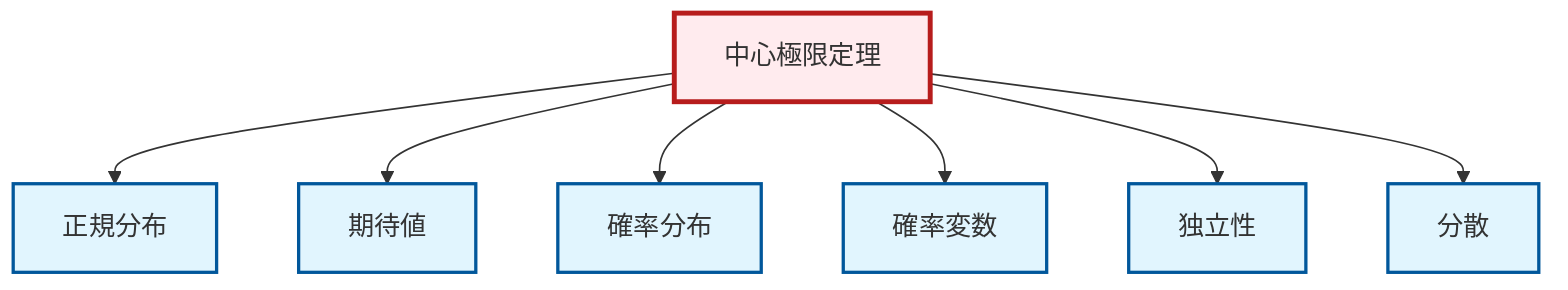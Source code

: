 graph TD
    classDef definition fill:#e1f5fe,stroke:#01579b,stroke-width:2px
    classDef theorem fill:#f3e5f5,stroke:#4a148c,stroke-width:2px
    classDef axiom fill:#fff3e0,stroke:#e65100,stroke-width:2px
    classDef example fill:#e8f5e9,stroke:#1b5e20,stroke-width:2px
    classDef current fill:#ffebee,stroke:#b71c1c,stroke-width:3px
    def-expectation["期待値"]:::definition
    def-probability-distribution["確率分布"]:::definition
    thm-central-limit["中心極限定理"]:::theorem
    def-normal-distribution["正規分布"]:::definition
    def-independence["独立性"]:::definition
    def-random-variable["確率変数"]:::definition
    def-variance["分散"]:::definition
    thm-central-limit --> def-normal-distribution
    thm-central-limit --> def-expectation
    thm-central-limit --> def-probability-distribution
    thm-central-limit --> def-random-variable
    thm-central-limit --> def-independence
    thm-central-limit --> def-variance
    class thm-central-limit current